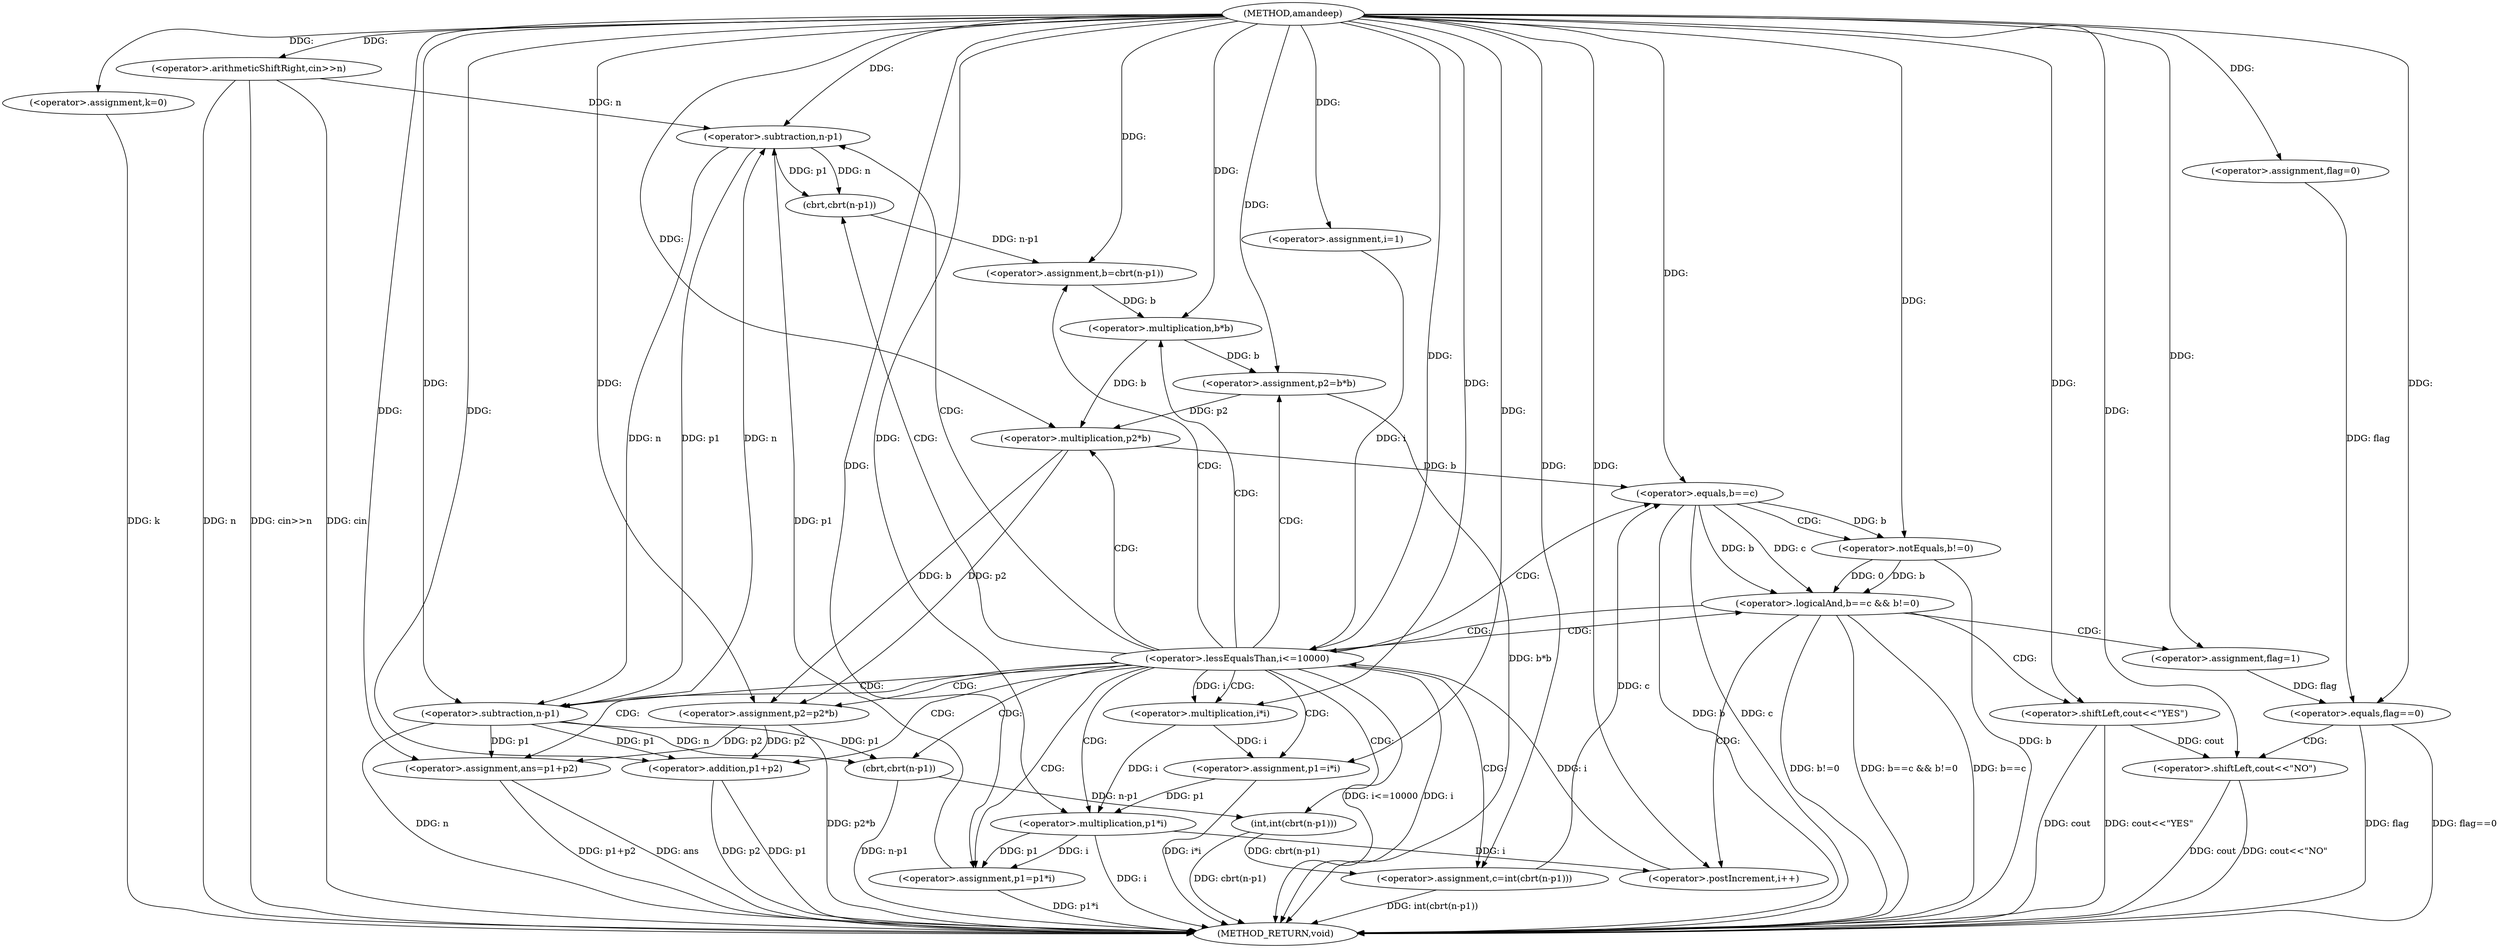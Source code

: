 digraph "amandeep" {  
"1000566" [label = "(METHOD,amandeep)" ]
"1000658" [label = "(METHOD_RETURN,void)" ]
"1000570" [label = "(<operator>.assignment,k=0)" ]
"1000573" [label = "(<operator>.arithmeticShiftRight,cin>>n)" ]
"1000577" [label = "(<operator>.assignment,flag=0)" ]
"1000583" [label = "(<operator>.assignment,i=1)" ]
"1000586" [label = "(<operator>.lessEqualsThan,i<=10000)" ]
"1000589" [label = "(<operator>.postIncrement,i++)" ]
"1000652" [label = "(<operator>.equals,flag==0)" ]
"1000655" [label = "(<operator>.shiftLeft,cout<<\"NO\")" ]
"1000593" [label = "(<operator>.assignment,p1=i*i)" ]
"1000598" [label = "(<operator>.assignment,p1=p1*i)" ]
"1000604" [label = "(<operator>.assignment,b=cbrt(n-p1))" ]
"1000611" [label = "(<operator>.assignment,c=int(cbrt(n-p1)))" ]
"1000619" [label = "(<operator>.assignment,p2=b*b)" ]
"1000625" [label = "(<operator>.assignment,p2=p2*b)" ]
"1000630" [label = "(<operator>.assignment,ans=p1+p2)" ]
"1000636" [label = "(<operator>.logicalAnd,b==c && b!=0)" ]
"1000595" [label = "(<operator>.multiplication,i*i)" ]
"1000600" [label = "(<operator>.multiplication,p1*i)" ]
"1000606" [label = "(cbrt,cbrt(n-p1))" ]
"1000613" [label = "(int,int(cbrt(n-p1)))" ]
"1000621" [label = "(<operator>.multiplication,b*b)" ]
"1000627" [label = "(<operator>.multiplication,p2*b)" ]
"1000632" [label = "(<operator>.addition,p1+p2)" ]
"1000644" [label = "(<operator>.shiftLeft,cout<<\"YES\")" ]
"1000647" [label = "(<operator>.assignment,flag=1)" ]
"1000607" [label = "(<operator>.subtraction,n-p1)" ]
"1000614" [label = "(cbrt,cbrt(n-p1))" ]
"1000637" [label = "(<operator>.equals,b==c)" ]
"1000640" [label = "(<operator>.notEquals,b!=0)" ]
"1000615" [label = "(<operator>.subtraction,n-p1)" ]
  "1000570" -> "1000658"  [ label = "DDG: k"] 
  "1000573" -> "1000658"  [ label = "DDG: n"] 
  "1000573" -> "1000658"  [ label = "DDG: cin>>n"] 
  "1000586" -> "1000658"  [ label = "DDG: i"] 
  "1000586" -> "1000658"  [ label = "DDG: i<=10000"] 
  "1000593" -> "1000658"  [ label = "DDG: i*i"] 
  "1000600" -> "1000658"  [ label = "DDG: i"] 
  "1000598" -> "1000658"  [ label = "DDG: p1*i"] 
  "1000615" -> "1000658"  [ label = "DDG: n"] 
  "1000614" -> "1000658"  [ label = "DDG: n-p1"] 
  "1000613" -> "1000658"  [ label = "DDG: cbrt(n-p1)"] 
  "1000611" -> "1000658"  [ label = "DDG: int(cbrt(n-p1))"] 
  "1000619" -> "1000658"  [ label = "DDG: b*b"] 
  "1000625" -> "1000658"  [ label = "DDG: p2*b"] 
  "1000630" -> "1000658"  [ label = "DDG: ans"] 
  "1000632" -> "1000658"  [ label = "DDG: p1"] 
  "1000632" -> "1000658"  [ label = "DDG: p2"] 
  "1000630" -> "1000658"  [ label = "DDG: p1+p2"] 
  "1000637" -> "1000658"  [ label = "DDG: b"] 
  "1000637" -> "1000658"  [ label = "DDG: c"] 
  "1000636" -> "1000658"  [ label = "DDG: b==c"] 
  "1000640" -> "1000658"  [ label = "DDG: b"] 
  "1000636" -> "1000658"  [ label = "DDG: b!=0"] 
  "1000636" -> "1000658"  [ label = "DDG: b==c && b!=0"] 
  "1000644" -> "1000658"  [ label = "DDG: cout"] 
  "1000644" -> "1000658"  [ label = "DDG: cout<<\"YES\""] 
  "1000652" -> "1000658"  [ label = "DDG: flag"] 
  "1000652" -> "1000658"  [ label = "DDG: flag==0"] 
  "1000655" -> "1000658"  [ label = "DDG: cout"] 
  "1000655" -> "1000658"  [ label = "DDG: cout<<\"NO\""] 
  "1000573" -> "1000658"  [ label = "DDG: cin"] 
  "1000566" -> "1000570"  [ label = "DDG: "] 
  "1000566" -> "1000577"  [ label = "DDG: "] 
  "1000566" -> "1000573"  [ label = "DDG: "] 
  "1000566" -> "1000583"  [ label = "DDG: "] 
  "1000583" -> "1000586"  [ label = "DDG: i"] 
  "1000589" -> "1000586"  [ label = "DDG: i"] 
  "1000566" -> "1000586"  [ label = "DDG: "] 
  "1000600" -> "1000589"  [ label = "DDG: i"] 
  "1000566" -> "1000589"  [ label = "DDG: "] 
  "1000595" -> "1000593"  [ label = "DDG: i"] 
  "1000600" -> "1000598"  [ label = "DDG: i"] 
  "1000600" -> "1000598"  [ label = "DDG: p1"] 
  "1000606" -> "1000604"  [ label = "DDG: n-p1"] 
  "1000613" -> "1000611"  [ label = "DDG: cbrt(n-p1)"] 
  "1000621" -> "1000619"  [ label = "DDG: b"] 
  "1000627" -> "1000625"  [ label = "DDG: p2"] 
  "1000627" -> "1000625"  [ label = "DDG: b"] 
  "1000615" -> "1000630"  [ label = "DDG: p1"] 
  "1000566" -> "1000630"  [ label = "DDG: "] 
  "1000625" -> "1000630"  [ label = "DDG: p2"] 
  "1000577" -> "1000652"  [ label = "DDG: flag"] 
  "1000647" -> "1000652"  [ label = "DDG: flag"] 
  "1000566" -> "1000652"  [ label = "DDG: "] 
  "1000644" -> "1000655"  [ label = "DDG: cout"] 
  "1000566" -> "1000655"  [ label = "DDG: "] 
  "1000566" -> "1000593"  [ label = "DDG: "] 
  "1000566" -> "1000598"  [ label = "DDG: "] 
  "1000566" -> "1000604"  [ label = "DDG: "] 
  "1000566" -> "1000611"  [ label = "DDG: "] 
  "1000566" -> "1000619"  [ label = "DDG: "] 
  "1000566" -> "1000625"  [ label = "DDG: "] 
  "1000586" -> "1000595"  [ label = "DDG: i"] 
  "1000566" -> "1000595"  [ label = "DDG: "] 
  "1000593" -> "1000600"  [ label = "DDG: p1"] 
  "1000566" -> "1000600"  [ label = "DDG: "] 
  "1000595" -> "1000600"  [ label = "DDG: i"] 
  "1000607" -> "1000606"  [ label = "DDG: p1"] 
  "1000607" -> "1000606"  [ label = "DDG: n"] 
  "1000614" -> "1000613"  [ label = "DDG: n-p1"] 
  "1000604" -> "1000621"  [ label = "DDG: b"] 
  "1000566" -> "1000621"  [ label = "DDG: "] 
  "1000619" -> "1000627"  [ label = "DDG: p2"] 
  "1000566" -> "1000627"  [ label = "DDG: "] 
  "1000621" -> "1000627"  [ label = "DDG: b"] 
  "1000615" -> "1000632"  [ label = "DDG: p1"] 
  "1000566" -> "1000632"  [ label = "DDG: "] 
  "1000625" -> "1000632"  [ label = "DDG: p2"] 
  "1000637" -> "1000636"  [ label = "DDG: b"] 
  "1000637" -> "1000636"  [ label = "DDG: c"] 
  "1000640" -> "1000636"  [ label = "DDG: 0"] 
  "1000640" -> "1000636"  [ label = "DDG: b"] 
  "1000566" -> "1000647"  [ label = "DDG: "] 
  "1000573" -> "1000607"  [ label = "DDG: n"] 
  "1000615" -> "1000607"  [ label = "DDG: n"] 
  "1000566" -> "1000607"  [ label = "DDG: "] 
  "1000598" -> "1000607"  [ label = "DDG: p1"] 
  "1000615" -> "1000614"  [ label = "DDG: n"] 
  "1000615" -> "1000614"  [ label = "DDG: p1"] 
  "1000627" -> "1000637"  [ label = "DDG: b"] 
  "1000566" -> "1000637"  [ label = "DDG: "] 
  "1000611" -> "1000637"  [ label = "DDG: c"] 
  "1000637" -> "1000640"  [ label = "DDG: b"] 
  "1000566" -> "1000640"  [ label = "DDG: "] 
  "1000566" -> "1000644"  [ label = "DDG: "] 
  "1000607" -> "1000615"  [ label = "DDG: n"] 
  "1000566" -> "1000615"  [ label = "DDG: "] 
  "1000607" -> "1000615"  [ label = "DDG: p1"] 
  "1000586" -> "1000619"  [ label = "CDG: "] 
  "1000586" -> "1000614"  [ label = "CDG: "] 
  "1000586" -> "1000632"  [ label = "CDG: "] 
  "1000586" -> "1000627"  [ label = "CDG: "] 
  "1000586" -> "1000611"  [ label = "CDG: "] 
  "1000586" -> "1000615"  [ label = "CDG: "] 
  "1000586" -> "1000607"  [ label = "CDG: "] 
  "1000586" -> "1000637"  [ label = "CDG: "] 
  "1000586" -> "1000600"  [ label = "CDG: "] 
  "1000586" -> "1000598"  [ label = "CDG: "] 
  "1000586" -> "1000593"  [ label = "CDG: "] 
  "1000586" -> "1000625"  [ label = "CDG: "] 
  "1000586" -> "1000595"  [ label = "CDG: "] 
  "1000586" -> "1000613"  [ label = "CDG: "] 
  "1000586" -> "1000621"  [ label = "CDG: "] 
  "1000586" -> "1000604"  [ label = "CDG: "] 
  "1000586" -> "1000606"  [ label = "CDG: "] 
  "1000586" -> "1000636"  [ label = "CDG: "] 
  "1000586" -> "1000630"  [ label = "CDG: "] 
  "1000652" -> "1000655"  [ label = "CDG: "] 
  "1000636" -> "1000644"  [ label = "CDG: "] 
  "1000636" -> "1000647"  [ label = "CDG: "] 
  "1000636" -> "1000586"  [ label = "CDG: "] 
  "1000636" -> "1000589"  [ label = "CDG: "] 
  "1000637" -> "1000640"  [ label = "CDG: "] 
}
